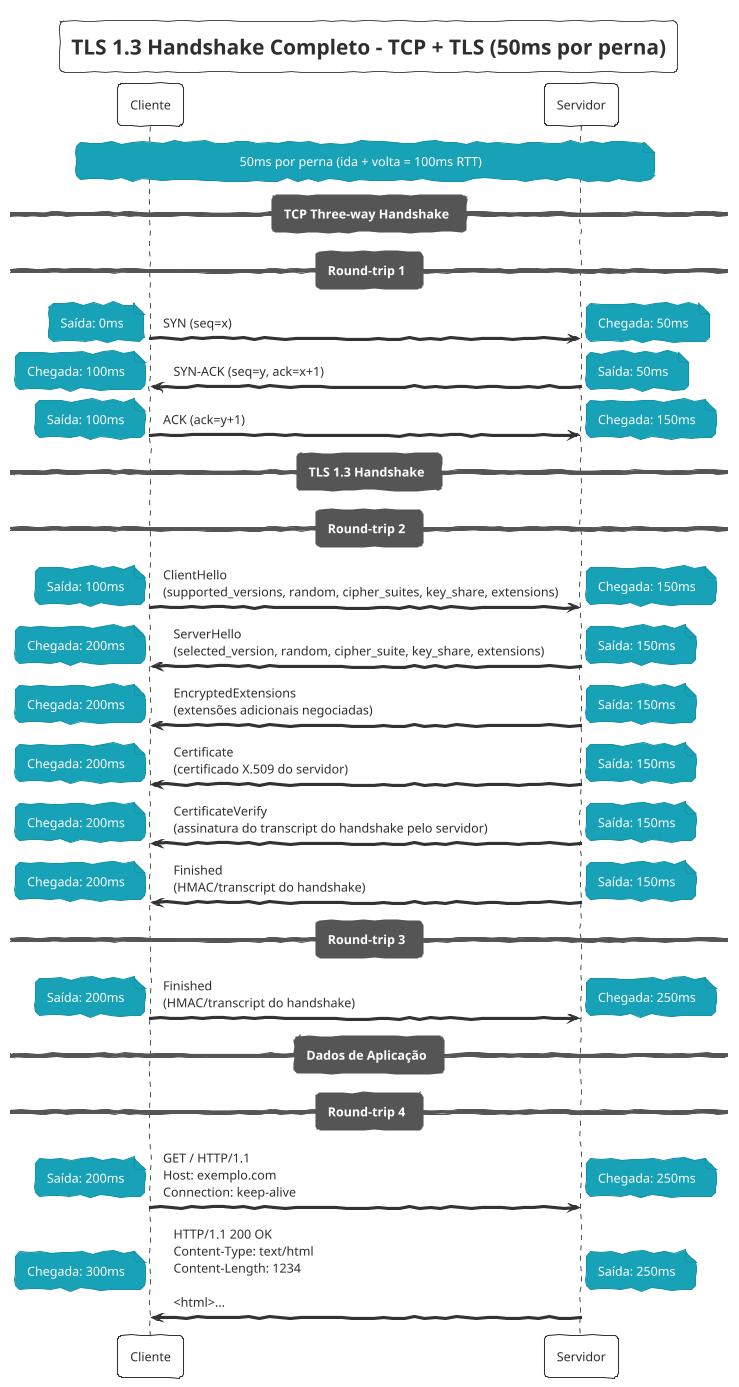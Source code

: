 @startuml
!theme sketchy-outline
title TLS 1.3 Handshake Completo - TCP + TLS (50ms por perna)

participant "Cliente" as C
participant "Servidor" as S

note over C, S : 50ms por perna (ida + volta = 100ms RTT)

== TCP Three-way Handshake ==
== Round-trip 1 ==
C -> S : SYN (seq=x)
note left : Saída: 0ms
note right : Chegada: 50ms

S -> C : SYN-ACK (seq=y, ack=x+1)
note right : Saída: 50ms
note left : Chegada: 100ms

C -> S : ACK (ack=y+1)
note left : Saída: 100ms
note right : Chegada: 150ms

== TLS 1.3 Handshake ==

== Round-trip 2 ==
C -> S : ClientHello\n(supported_versions, random, cipher_suites, key_share, extensions)
note left : Saída: 100ms
note right : Chegada: 150ms

S -> C : ServerHello\n(selected_version, random, cipher_suite, key_share, extensions)
note right : Saída: 150ms
note left : Chegada: 200ms

S -> C : EncryptedExtensions\n(extensões adicionais negociadas)
note right : Saída: 150ms
note left : Chegada: 200ms

S -> C : Certificate\n(certificado X.509 do servidor)
note right : Saída: 150ms
note left : Chegada: 200ms

S -> C : CertificateVerify\n(assinatura do transcript do handshake pelo servidor)
note right : Saída: 150ms
note left : Chegada: 200ms

S -> C : Finished\n(HMAC/transcript do handshake)
note right : Saída: 150ms
note left : Chegada: 200ms

== Round-trip 3 ==
C -> S : Finished\n(HMAC/transcript do handshake)
note left : Saída: 200ms
note right : Chegada: 250ms

== Dados de Aplicação ==
== Round-trip 4 ==
C -> S : GET / HTTP/1.1\nHost: exemplo.com\nConnection: keep-alive
note left : Saída: 200ms
note right : Chegada: 250ms

S -> C : HTTP/1.1 200 OK\nContent-Type: text/html\nContent-Length: 1234\n\n<html>...
note right : Saída: 250ms
note left : Chegada: 300ms


@enduml 